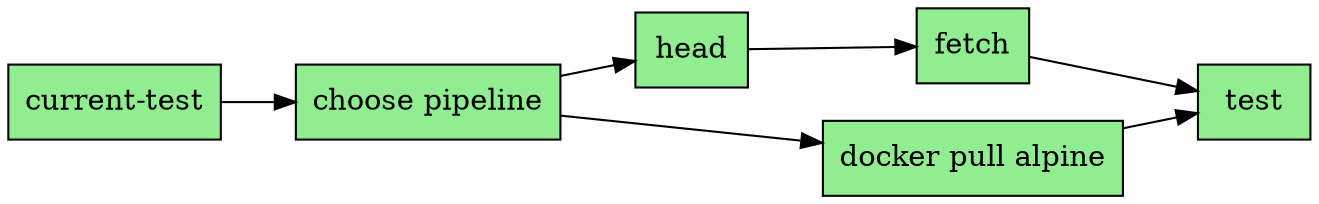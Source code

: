 digraph pipeline {
  node [shape="box"]
  rankdir=LR
  n3 [label="current-test",fillcolor="#90ee90",style="filled"]
  n2 [label="choose pipeline",fillcolor="#90ee90",style="filled"]
  n6 [label="head",fillcolor="#90ee90",style="filled"]
  n5 [label="fetch",fillcolor="#90ee90",style="filled"]
  n7 [label="docker pull alpine",fillcolor="#90ee90",style="filled"]
  n1 [label="test",fillcolor="#90ee90",style="filled"]
  n7 -> n1
  n5 -> n1
  n2 -> n7
  n6 -> n5
  n2 -> n6
  n3 -> n2
  }
